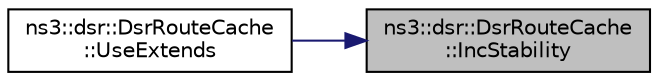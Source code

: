 digraph "ns3::dsr::DsrRouteCache::IncStability"
{
 // LATEX_PDF_SIZE
  edge [fontname="Helvetica",fontsize="10",labelfontname="Helvetica",labelfontsize="10"];
  node [fontname="Helvetica",fontsize="10",shape=record];
  rankdir="RL";
  Node1 [label="ns3::dsr::DsrRouteCache\l::IncStability",height=0.2,width=0.4,color="black", fillcolor="grey75", style="filled", fontcolor="black",tooltip="increase the stability of the node"];
  Node1 -> Node2 [dir="back",color="midnightblue",fontsize="10",style="solid",fontname="Helvetica"];
  Node2 [label="ns3::dsr::DsrRouteCache\l::UseExtends",height=0.2,width=0.4,color="black", fillcolor="white", style="filled",URL="$classns3_1_1dsr_1_1_dsr_route_cache.html#a806392bc615a83d0b3e3f251ab9d1fdf",tooltip="When a link from the Route Cache is used in routing a packet originated or salvaged by that node,..."];
}
